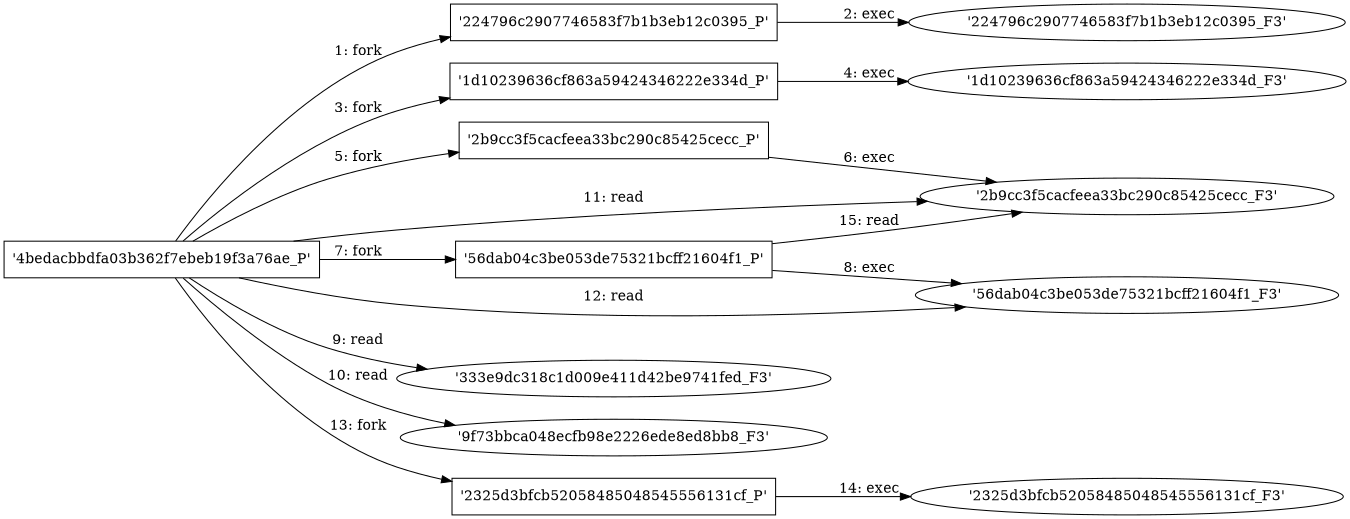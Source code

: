 digraph "D:\Learning\Paper\apt\基于CTI的攻击预警\Dataset\攻击图\ASGfromALLCTI\GhIDA Ghidra decompiler for IDA Pro.dot" {
rankdir="LR"
size="9"
fixedsize="false"
splines="true"
nodesep=0.3
ranksep=0
fontsize=10
overlap="scalexy"
engine= "neato"
	"'4bedacbbdfa03b362f7ebeb19f3a76ae_P'" [node_type=Process shape=box]
	"'224796c2907746583f7b1b3eb12c0395_P'" [node_type=Process shape=box]
	"'4bedacbbdfa03b362f7ebeb19f3a76ae_P'" -> "'224796c2907746583f7b1b3eb12c0395_P'" [label="1: fork"]
	"'224796c2907746583f7b1b3eb12c0395_P'" [node_type=Process shape=box]
	"'224796c2907746583f7b1b3eb12c0395_F3'" [node_type=File shape=ellipse]
	"'224796c2907746583f7b1b3eb12c0395_P'" -> "'224796c2907746583f7b1b3eb12c0395_F3'" [label="2: exec"]
	"'4bedacbbdfa03b362f7ebeb19f3a76ae_P'" [node_type=Process shape=box]
	"'1d10239636cf863a59424346222e334d_P'" [node_type=Process shape=box]
	"'4bedacbbdfa03b362f7ebeb19f3a76ae_P'" -> "'1d10239636cf863a59424346222e334d_P'" [label="3: fork"]
	"'1d10239636cf863a59424346222e334d_P'" [node_type=Process shape=box]
	"'1d10239636cf863a59424346222e334d_F3'" [node_type=File shape=ellipse]
	"'1d10239636cf863a59424346222e334d_P'" -> "'1d10239636cf863a59424346222e334d_F3'" [label="4: exec"]
	"'4bedacbbdfa03b362f7ebeb19f3a76ae_P'" [node_type=Process shape=box]
	"'2b9cc3f5cacfeea33bc290c85425cecc_P'" [node_type=Process shape=box]
	"'4bedacbbdfa03b362f7ebeb19f3a76ae_P'" -> "'2b9cc3f5cacfeea33bc290c85425cecc_P'" [label="5: fork"]
	"'2b9cc3f5cacfeea33bc290c85425cecc_P'" [node_type=Process shape=box]
	"'2b9cc3f5cacfeea33bc290c85425cecc_F3'" [node_type=File shape=ellipse]
	"'2b9cc3f5cacfeea33bc290c85425cecc_P'" -> "'2b9cc3f5cacfeea33bc290c85425cecc_F3'" [label="6: exec"]
	"'4bedacbbdfa03b362f7ebeb19f3a76ae_P'" [node_type=Process shape=box]
	"'56dab04c3be053de75321bcff21604f1_P'" [node_type=Process shape=box]
	"'4bedacbbdfa03b362f7ebeb19f3a76ae_P'" -> "'56dab04c3be053de75321bcff21604f1_P'" [label="7: fork"]
	"'56dab04c3be053de75321bcff21604f1_P'" [node_type=Process shape=box]
	"'56dab04c3be053de75321bcff21604f1_F3'" [node_type=File shape=ellipse]
	"'56dab04c3be053de75321bcff21604f1_P'" -> "'56dab04c3be053de75321bcff21604f1_F3'" [label="8: exec"]
	"'333e9dc318c1d009e411d42be9741fed_F3'" [node_type=file shape=ellipse]
	"'4bedacbbdfa03b362f7ebeb19f3a76ae_P'" [node_type=Process shape=box]
	"'4bedacbbdfa03b362f7ebeb19f3a76ae_P'" -> "'333e9dc318c1d009e411d42be9741fed_F3'" [label="9: read"]
	"'9f73bbca048ecfb98e2226ede8ed8bb8_F3'" [node_type=file shape=ellipse]
	"'4bedacbbdfa03b362f7ebeb19f3a76ae_P'" [node_type=Process shape=box]
	"'4bedacbbdfa03b362f7ebeb19f3a76ae_P'" -> "'9f73bbca048ecfb98e2226ede8ed8bb8_F3'" [label="10: read"]
	"'2b9cc3f5cacfeea33bc290c85425cecc_F3'" [node_type=file shape=ellipse]
	"'4bedacbbdfa03b362f7ebeb19f3a76ae_P'" [node_type=Process shape=box]
	"'4bedacbbdfa03b362f7ebeb19f3a76ae_P'" -> "'2b9cc3f5cacfeea33bc290c85425cecc_F3'" [label="11: read"]
	"'56dab04c3be053de75321bcff21604f1_F3'" [node_type=file shape=ellipse]
	"'4bedacbbdfa03b362f7ebeb19f3a76ae_P'" [node_type=Process shape=box]
	"'4bedacbbdfa03b362f7ebeb19f3a76ae_P'" -> "'56dab04c3be053de75321bcff21604f1_F3'" [label="12: read"]
	"'4bedacbbdfa03b362f7ebeb19f3a76ae_P'" [node_type=Process shape=box]
	"'2325d3bfcb52058485048545556131cf_P'" [node_type=Process shape=box]
	"'4bedacbbdfa03b362f7ebeb19f3a76ae_P'" -> "'2325d3bfcb52058485048545556131cf_P'" [label="13: fork"]
	"'2325d3bfcb52058485048545556131cf_P'" [node_type=Process shape=box]
	"'2325d3bfcb52058485048545556131cf_F3'" [node_type=File shape=ellipse]
	"'2325d3bfcb52058485048545556131cf_P'" -> "'2325d3bfcb52058485048545556131cf_F3'" [label="14: exec"]
	"'2b9cc3f5cacfeea33bc290c85425cecc_F3'" [node_type=file shape=ellipse]
	"'56dab04c3be053de75321bcff21604f1_P'" [node_type=Process shape=box]
	"'56dab04c3be053de75321bcff21604f1_P'" -> "'2b9cc3f5cacfeea33bc290c85425cecc_F3'" [label="15: read"]
}
